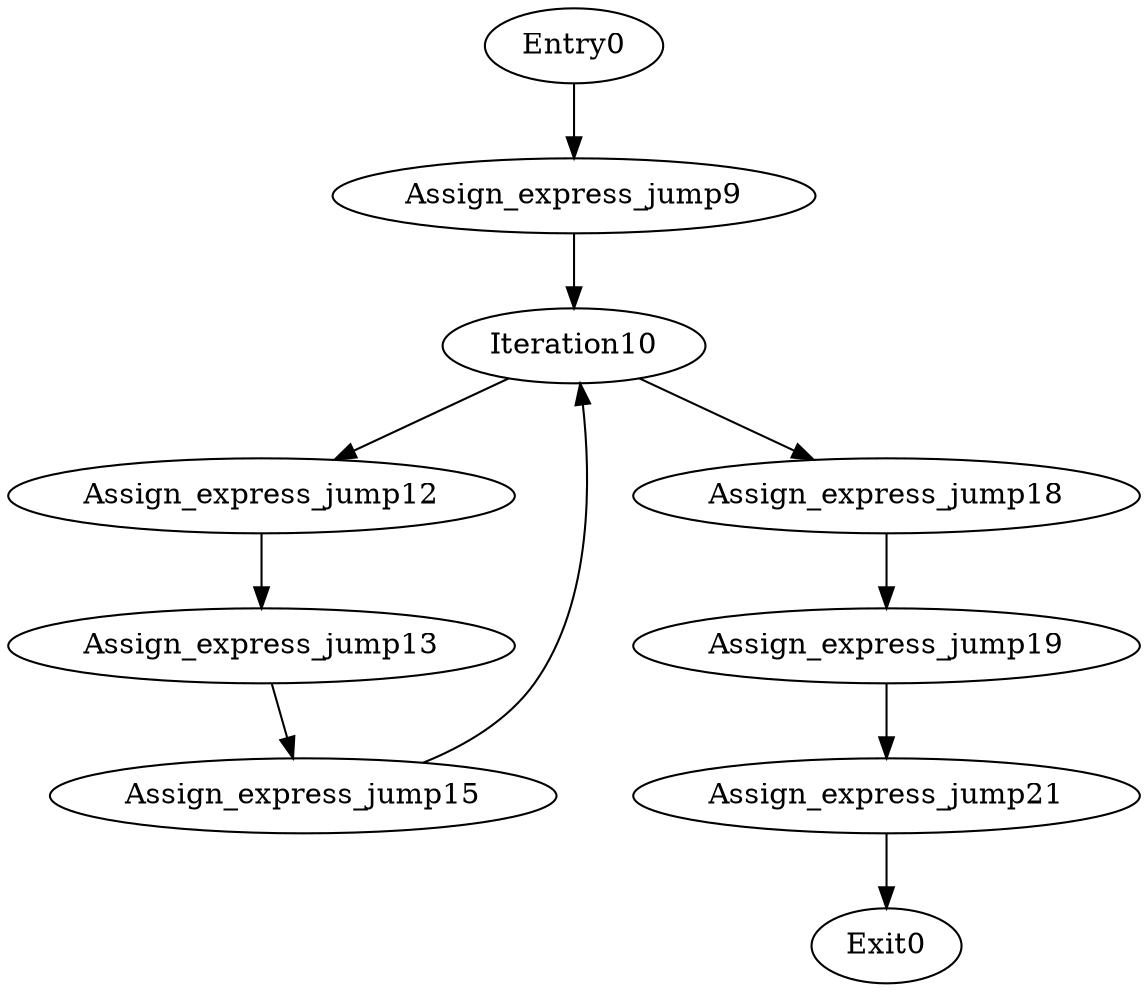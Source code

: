 digraph CFG {
	Entry0 -> Assign_express_jump9
	Assign_express_jump9 -> Iteration10
	Iteration10 -> Assign_express_jump12
	Assign_express_jump12 -> Assign_express_jump13
	Assign_express_jump13 -> Assign_express_jump15
	Assign_express_jump15 -> Iteration10
	Iteration10 -> Assign_express_jump18
	Assign_express_jump18 -> Assign_express_jump19
	Assign_express_jump19 -> Assign_express_jump21
	Assign_express_jump21 -> Exit0
}
